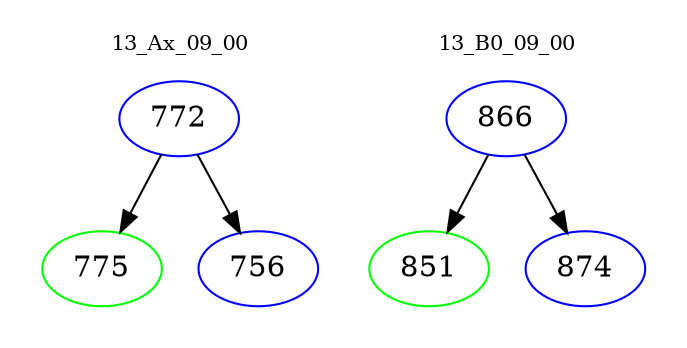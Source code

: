 digraph{
subgraph cluster_0 {
color = white
label = "13_Ax_09_00";
fontsize=10;
T0_772 [label="772", color="blue"]
T0_772 -> T0_775 [color="black"]
T0_775 [label="775", color="green"]
T0_772 -> T0_756 [color="black"]
T0_756 [label="756", color="blue"]
}
subgraph cluster_1 {
color = white
label = "13_B0_09_00";
fontsize=10;
T1_866 [label="866", color="blue"]
T1_866 -> T1_851 [color="black"]
T1_851 [label="851", color="green"]
T1_866 -> T1_874 [color="black"]
T1_874 [label="874", color="blue"]
}
}
